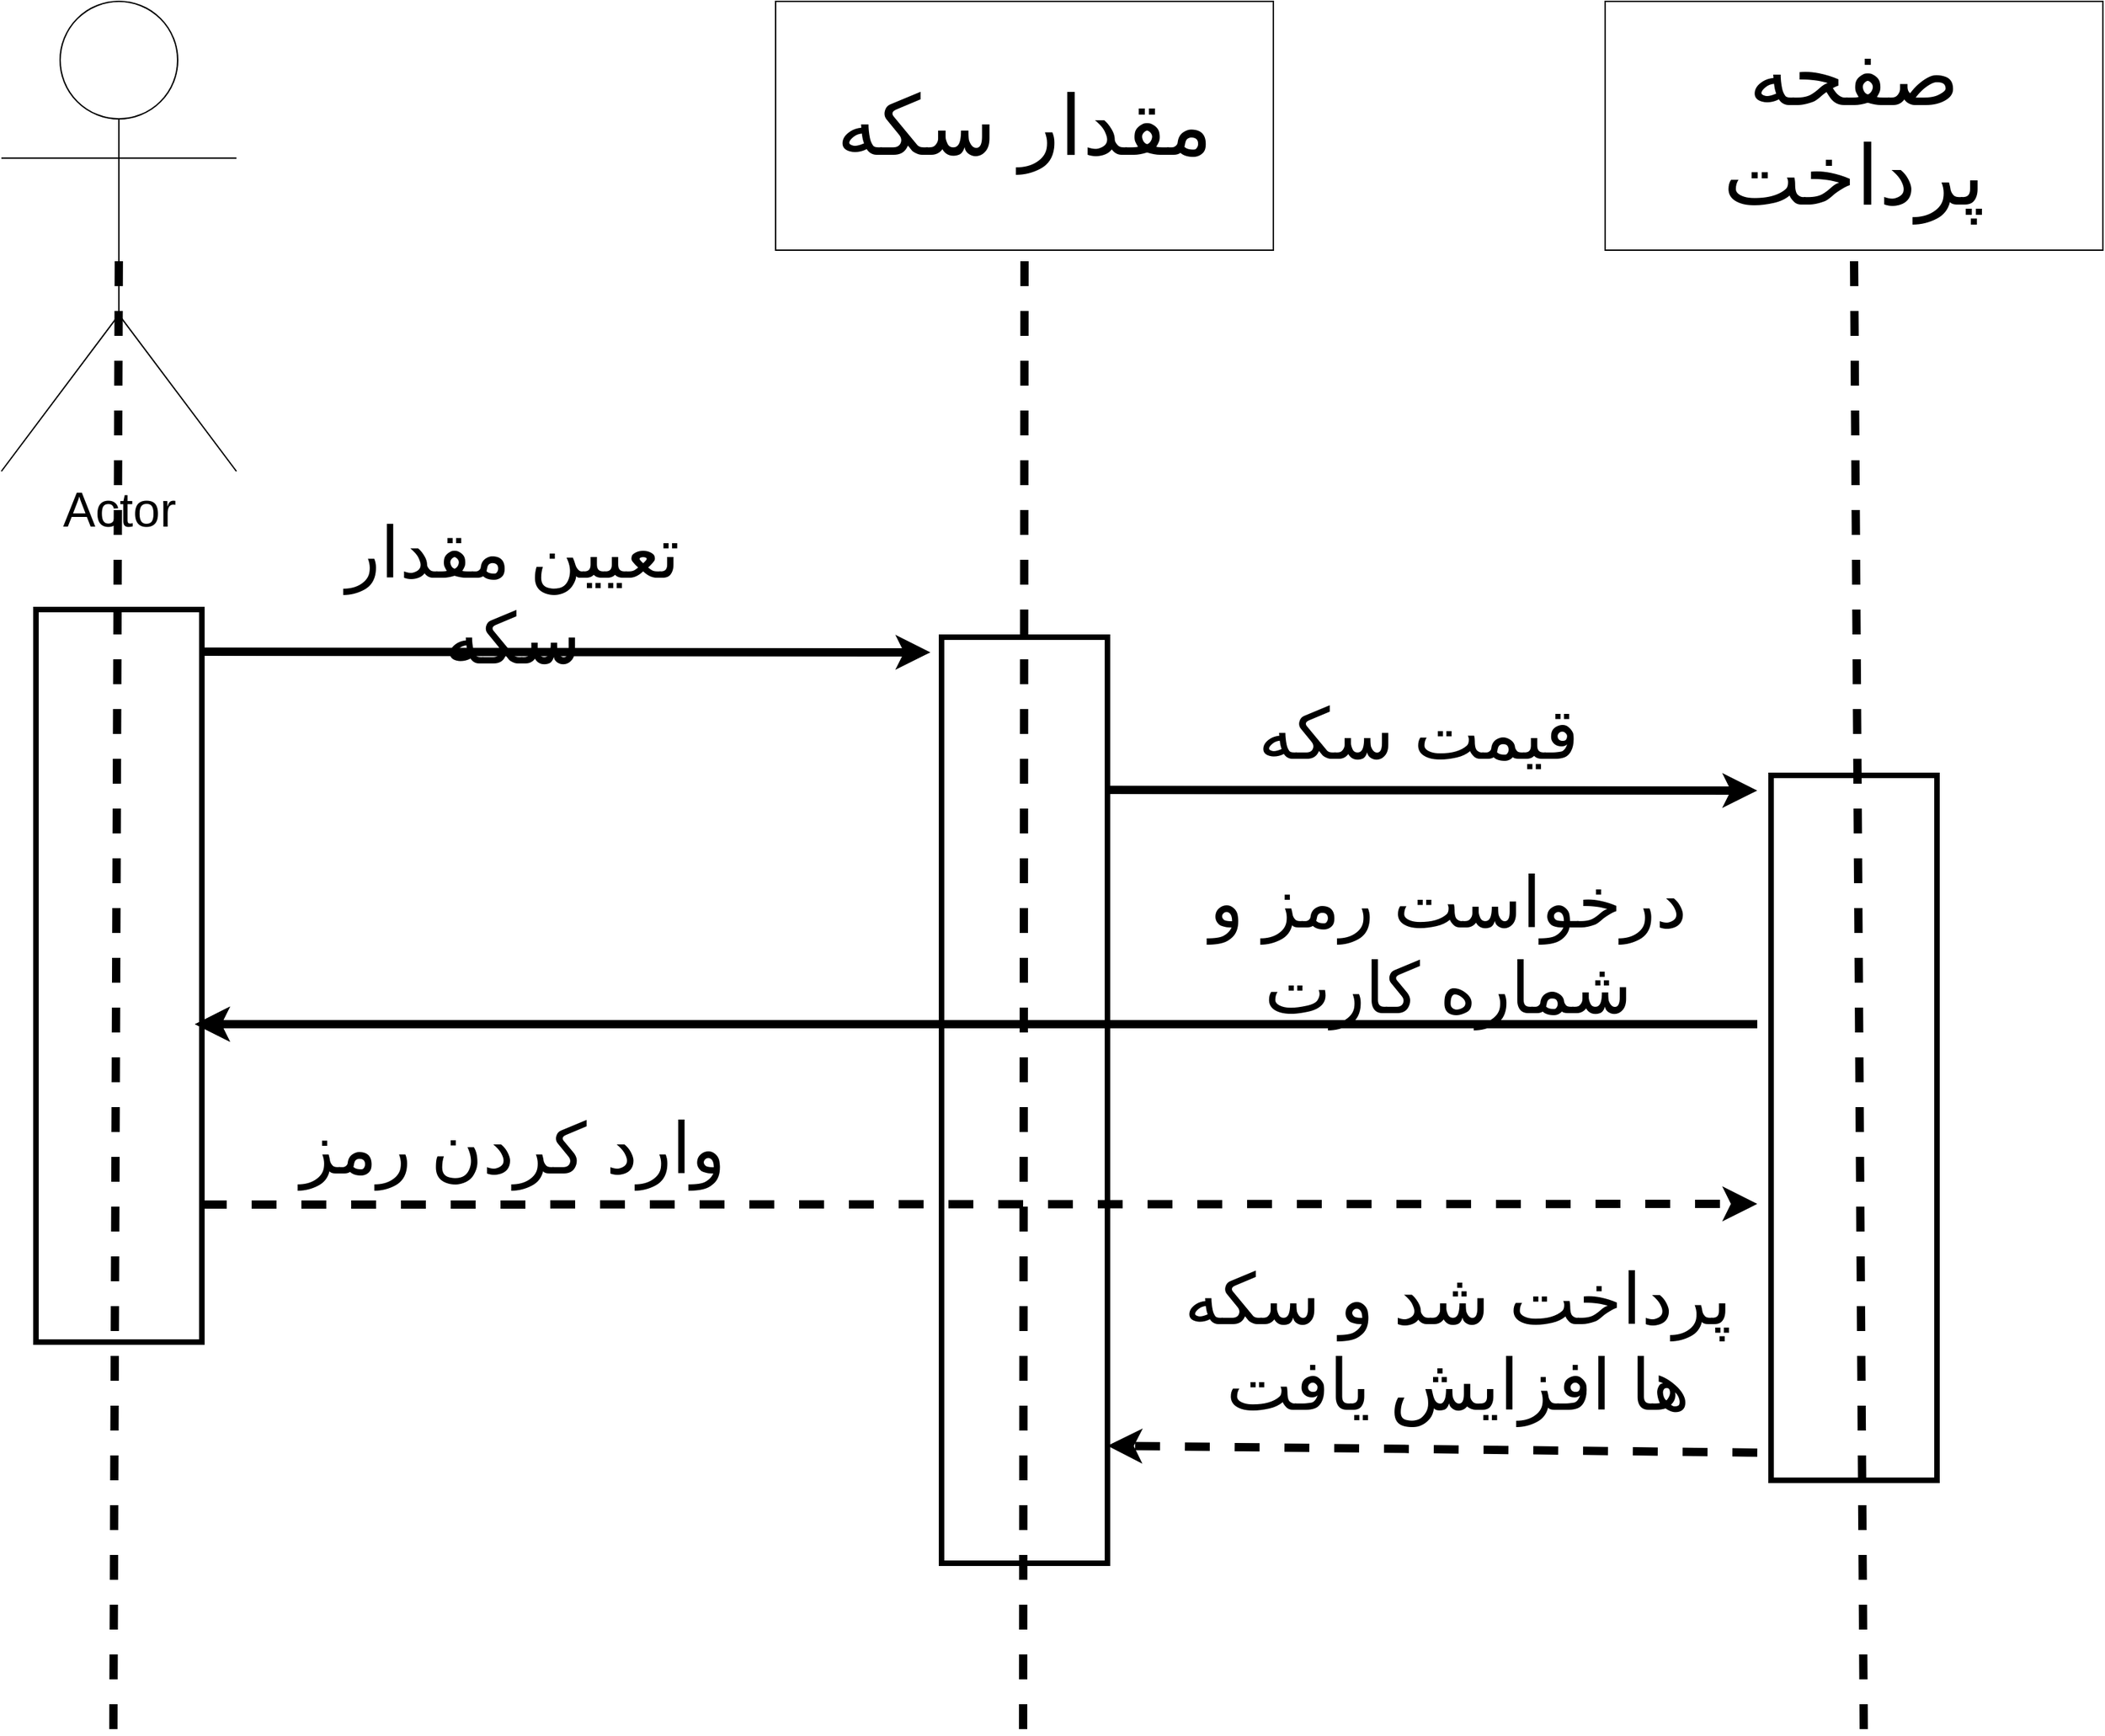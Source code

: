 <mxfile version="14.1.8" type="device"><diagram id="tVYquaUrgo4zLRtVcEPT" name="Page-1"><mxGraphModel dx="7110" dy="4240" grid="1" gridSize="10" guides="1" tooltips="1" connect="1" arrows="1" fold="1" page="1" pageScale="1" pageWidth="827" pageHeight="1169" math="0" shadow="0"><root><mxCell id="0"/><mxCell id="1" parent="0"/><mxCell id="70Mi2XFXc7uO5sKzTMwE-1" value="Actor" style="shape=umlActor;verticalLabelPosition=bottom;verticalAlign=top;html=1;outlineConnect=0;rounded=1;fontSize=35;" vertex="1" parent="1"><mxGeometry x="90" y="610" width="170" height="340" as="geometry"/></mxCell><mxCell id="70Mi2XFXc7uO5sKzTMwE-2" value="" style="endArrow=none;dashed=1;html=1;fontSize=35;entryX=0.5;entryY=0.5;entryDx=0;entryDy=0;entryPerimeter=0;strokeWidth=6;" edge="1" parent="1" target="70Mi2XFXc7uO5sKzTMwE-1"><mxGeometry width="50" height="50" relative="1" as="geometry"><mxPoint x="171" y="1860" as="sourcePoint"/><mxPoint x="770" y="1150" as="targetPoint"/></mxGeometry></mxCell><mxCell id="70Mi2XFXc7uO5sKzTMwE-3" value="&lt;span style=&quot;font-size: 60px&quot;&gt;مقدار سکه&lt;/span&gt;" style="rounded=0;whiteSpace=wrap;html=1;fontSize=35;" vertex="1" parent="1"><mxGeometry x="650" y="610" width="360" height="180" as="geometry"/></mxCell><mxCell id="70Mi2XFXc7uO5sKzTMwE-4" value="&lt;font style=&quot;font-size: 60px&quot;&gt;صفحه پرداخت&lt;/font&gt;" style="rounded=0;whiteSpace=wrap;html=1;fontSize=35;" vertex="1" parent="1"><mxGeometry x="1249.96" y="610" width="360" height="180" as="geometry"/></mxCell><mxCell id="70Mi2XFXc7uO5sKzTMwE-5" value="" style="endArrow=none;dashed=1;html=1;fontSize=35;entryX=0.5;entryY=1;entryDx=0;entryDy=0;strokeWidth=6;" edge="1" parent="1" target="70Mi2XFXc7uO5sKzTMwE-3"><mxGeometry width="50" height="50" relative="1" as="geometry"><mxPoint x="829" y="1860" as="sourcePoint"/><mxPoint x="820" y="790" as="targetPoint"/></mxGeometry></mxCell><mxCell id="70Mi2XFXc7uO5sKzTMwE-6" value="" style="endArrow=none;dashed=1;html=1;fontSize=35;entryX=0.5;entryY=1;entryDx=0;entryDy=0;strokeWidth=6;" edge="1" parent="1" target="70Mi2XFXc7uO5sKzTMwE-4"><mxGeometry width="50" height="50" relative="1" as="geometry"><mxPoint x="1437" y="1860" as="sourcePoint"/><mxPoint x="1159.96" y="770" as="targetPoint"/></mxGeometry></mxCell><mxCell id="70Mi2XFXc7uO5sKzTMwE-7" value="" style="rounded=0;whiteSpace=wrap;html=1;fontSize=51;strokeWidth=4;fillColor=none;" vertex="1" parent="1"><mxGeometry x="115" y="1050" width="120" height="530" as="geometry"/></mxCell><mxCell id="70Mi2XFXc7uO5sKzTMwE-8" value="" style="rounded=0;whiteSpace=wrap;html=1;fontSize=51;strokeWidth=4;fillColor=none;" vertex="1" parent="1"><mxGeometry x="770" y="1070" width="120" height="670" as="geometry"/></mxCell><mxCell id="70Mi2XFXc7uO5sKzTMwE-9" value="" style="endArrow=classic;html=1;fontSize=51;strokeWidth=6;exitX=1.042;exitY=0.088;exitDx=0;exitDy=0;exitPerimeter=0;" edge="1" parent="1"><mxGeometry width="50" height="50" relative="1" as="geometry"><mxPoint x="235" y="1080.56" as="sourcePoint"/><mxPoint x="761.96" y="1081" as="targetPoint"/></mxGeometry></mxCell><mxCell id="70Mi2XFXc7uO5sKzTMwE-10" value="تعیین مقدار سکه" style="text;html=1;strokeColor=none;fillColor=none;align=center;verticalAlign=middle;whiteSpace=wrap;rounded=0;fontSize=51;" vertex="1" parent="1"><mxGeometry x="304.96" y="1030" width="310" height="20" as="geometry"/></mxCell><mxCell id="70Mi2XFXc7uO5sKzTMwE-11" value="" style="endArrow=classic;html=1;fontSize=51;strokeWidth=6;exitX=1.042;exitY=0.088;exitDx=0;exitDy=0;exitPerimeter=0;" edge="1" parent="1"><mxGeometry width="50" height="50" relative="1" as="geometry"><mxPoint x="890" y="1180.56" as="sourcePoint"/><mxPoint x="1360" y="1181" as="targetPoint"/></mxGeometry></mxCell><mxCell id="70Mi2XFXc7uO5sKzTMwE-12" value="قیمت سکه" style="text;html=1;strokeColor=none;fillColor=none;align=center;verticalAlign=middle;whiteSpace=wrap;rounded=0;fontSize=51;" vertex="1" parent="1"><mxGeometry x="959.96" y="1130" width="310" height="20" as="geometry"/></mxCell><mxCell id="70Mi2XFXc7uO5sKzTMwE-13" value="" style="endArrow=classic;html=1;fontSize=51;strokeWidth=6;" edge="1" parent="1"><mxGeometry width="50" height="50" relative="1" as="geometry"><mxPoint x="1360" y="1350" as="sourcePoint"/><mxPoint x="230" y="1350" as="targetPoint"/></mxGeometry></mxCell><mxCell id="70Mi2XFXc7uO5sKzTMwE-14" value="درخواست رمز و شماره کارت" style="text;html=1;strokeColor=none;fillColor=none;align=center;verticalAlign=middle;whiteSpace=wrap;rounded=0;fontSize=51;" vertex="1" parent="1"><mxGeometry x="940" y="1283" width="393" height="20" as="geometry"/></mxCell><mxCell id="70Mi2XFXc7uO5sKzTMwE-15" value="" style="endArrow=classic;html=1;fontSize=51;strokeWidth=6;exitX=1.042;exitY=0.088;exitDx=0;exitDy=0;exitPerimeter=0;dashed=1;" edge="1" parent="1"><mxGeometry width="50" height="50" relative="1" as="geometry"><mxPoint x="235" y="1480.56" as="sourcePoint"/><mxPoint x="1360" y="1480" as="targetPoint"/></mxGeometry></mxCell><mxCell id="70Mi2XFXc7uO5sKzTMwE-16" value="وارد کردن رمز" style="text;html=1;strokeColor=none;fillColor=none;align=center;verticalAlign=middle;whiteSpace=wrap;rounded=0;fontSize=51;" vertex="1" parent="1"><mxGeometry x="304.96" y="1430" width="310" height="20" as="geometry"/></mxCell><mxCell id="70Mi2XFXc7uO5sKzTMwE-17" value="" style="endArrow=classic;html=1;fontSize=51;strokeWidth=6;dashed=1;" edge="1" parent="1"><mxGeometry width="50" height="50" relative="1" as="geometry"><mxPoint x="1360" y="1660" as="sourcePoint"/><mxPoint x="890" y="1655" as="targetPoint"/></mxGeometry></mxCell><mxCell id="70Mi2XFXc7uO5sKzTMwE-18" value="پرداخت شد و سکه ها افزایش یافت" style="text;html=1;strokeColor=none;fillColor=none;align=center;verticalAlign=middle;whiteSpace=wrap;rounded=0;fontSize=51;" vertex="1" parent="1"><mxGeometry x="940" y="1570" width="407" height="20" as="geometry"/></mxCell><mxCell id="70Mi2XFXc7uO5sKzTMwE-19" value="" style="rounded=0;whiteSpace=wrap;html=1;fontSize=51;strokeWidth=4;fillColor=none;" vertex="1" parent="1"><mxGeometry x="1369.96" y="1170" width="120" height="510" as="geometry"/></mxCell><mxCell id="70Mi2XFXc7uO5sKzTMwE-20" value="" style="endArrow=classic;html=1;fontSize=51;strokeWidth=6;" edge="1" parent="1"><mxGeometry width="50" height="50" relative="1" as="geometry"><mxPoint x="1360" y="1350" as="sourcePoint"/><mxPoint x="230" y="1350" as="targetPoint"/></mxGeometry></mxCell></root></mxGraphModel></diagram></mxfile>
